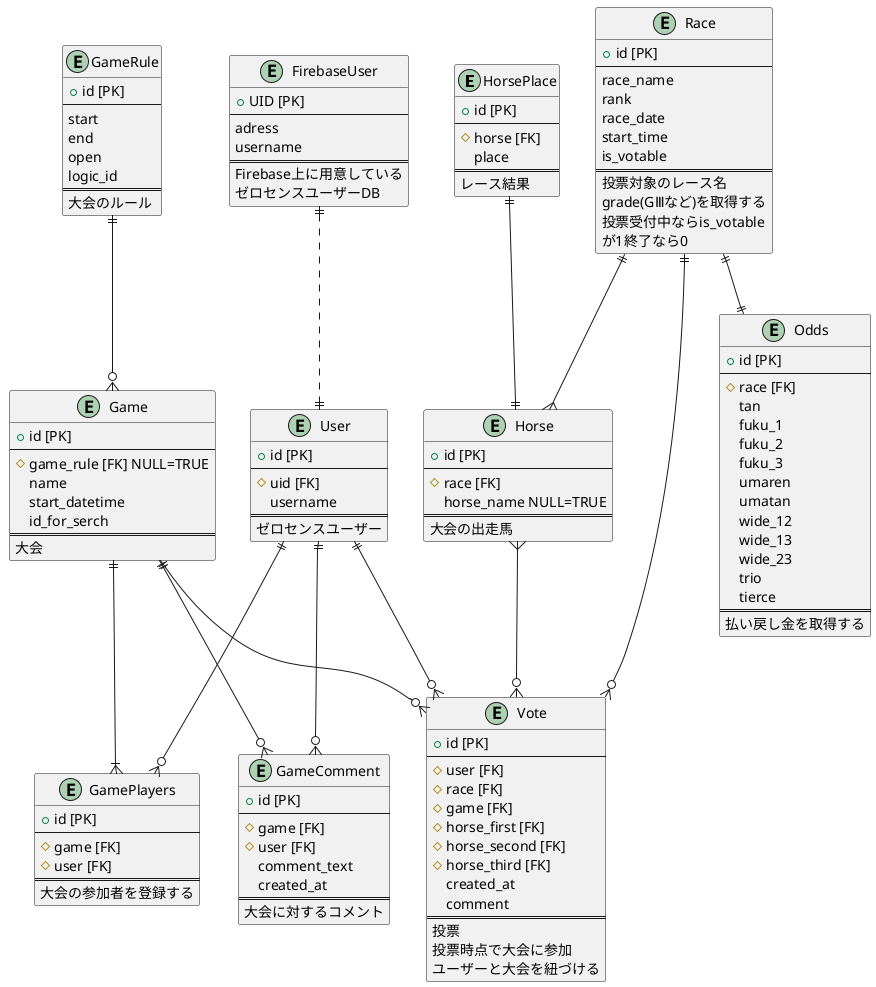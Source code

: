 @startuml 20231007_ER図


entity HorsePlace {
  + id [PK]
  --
  # horse [FK]
  place
  ==
  レース結果
}

entity User {
  + id [PK]
  --
  # uid [FK]
  username
  ==
  ゼロセンスユーザー
}

entity FirebaseUser {
  + UID [PK]
  --
  adress 
  username
  ==
  Firebase上に用意している
  ゼロセンスユーザーDB
}

entity Game {
  + id [PK]
  --
  # game_rule [FK] NULL=TRUE
  name
  start_datetime
  id_for_serch
  ==
  大会
}

entity GameRule {
  + id [PK]
  --
  start
  end
  open
  logic_id
  ==
  大会のルール
}

entity Vote {
  + id [PK]
  --
  # user [FK]
  # race [FK]
  # game [FK]
  # horse_first [FK]
  # horse_second [FK]
  # horse_third [FK]
  created_at
  comment
  ==
  投票
  投票時点で大会に参加
  ユーザーと大会を紐づける
}

entity Race{
  + id [PK]
  --
  race_name
  rank
  race_date
  start_time
  is_votable
  ==
  投票対象のレース名
  grade(GⅢなど)を取得する  
  投票受付中ならis_votable
  が1終了なら0
}

entity Horse {
  + id [PK]
  --
  # race [FK] 
  horse_name NULL=TRUE
  ==
  大会の出走馬
}

entity Odds {
  + id [PK]
  --
  # race [FK]
  tan
  fuku_1
  fuku_2
  fuku_3
  umaren
  umatan
  wide_12
  wide_13
  wide_23
  trio
  tierce
  ==
  払い戻し金を取得する
}

entity GameComment {
  + id [PK]
  --
  # game [FK]
  # user [FK]
  comment_text
  created_at
  ==
  大会に対するコメント
}

entity GamePlayers {
  + id [PK]
  --
  # game [FK]
  # user [FK]
  ==
  大会の参加者を登録する
}

Race ||--|| Odds
User ||--o{ Vote
Horse }--o{ Vote
Race ||--o{ Vote
Game ||--o{ Vote
Race ||--{ Horse
User ||--o{ GameComment
Game ||--o{ GameComment
GameRule ||--o{ Game
HorsePlace ||--|| Horse
FirebaseUser ||..|| User
Game ||--|{ GamePlayers
User ||--o{ GamePlayers
@enduml

